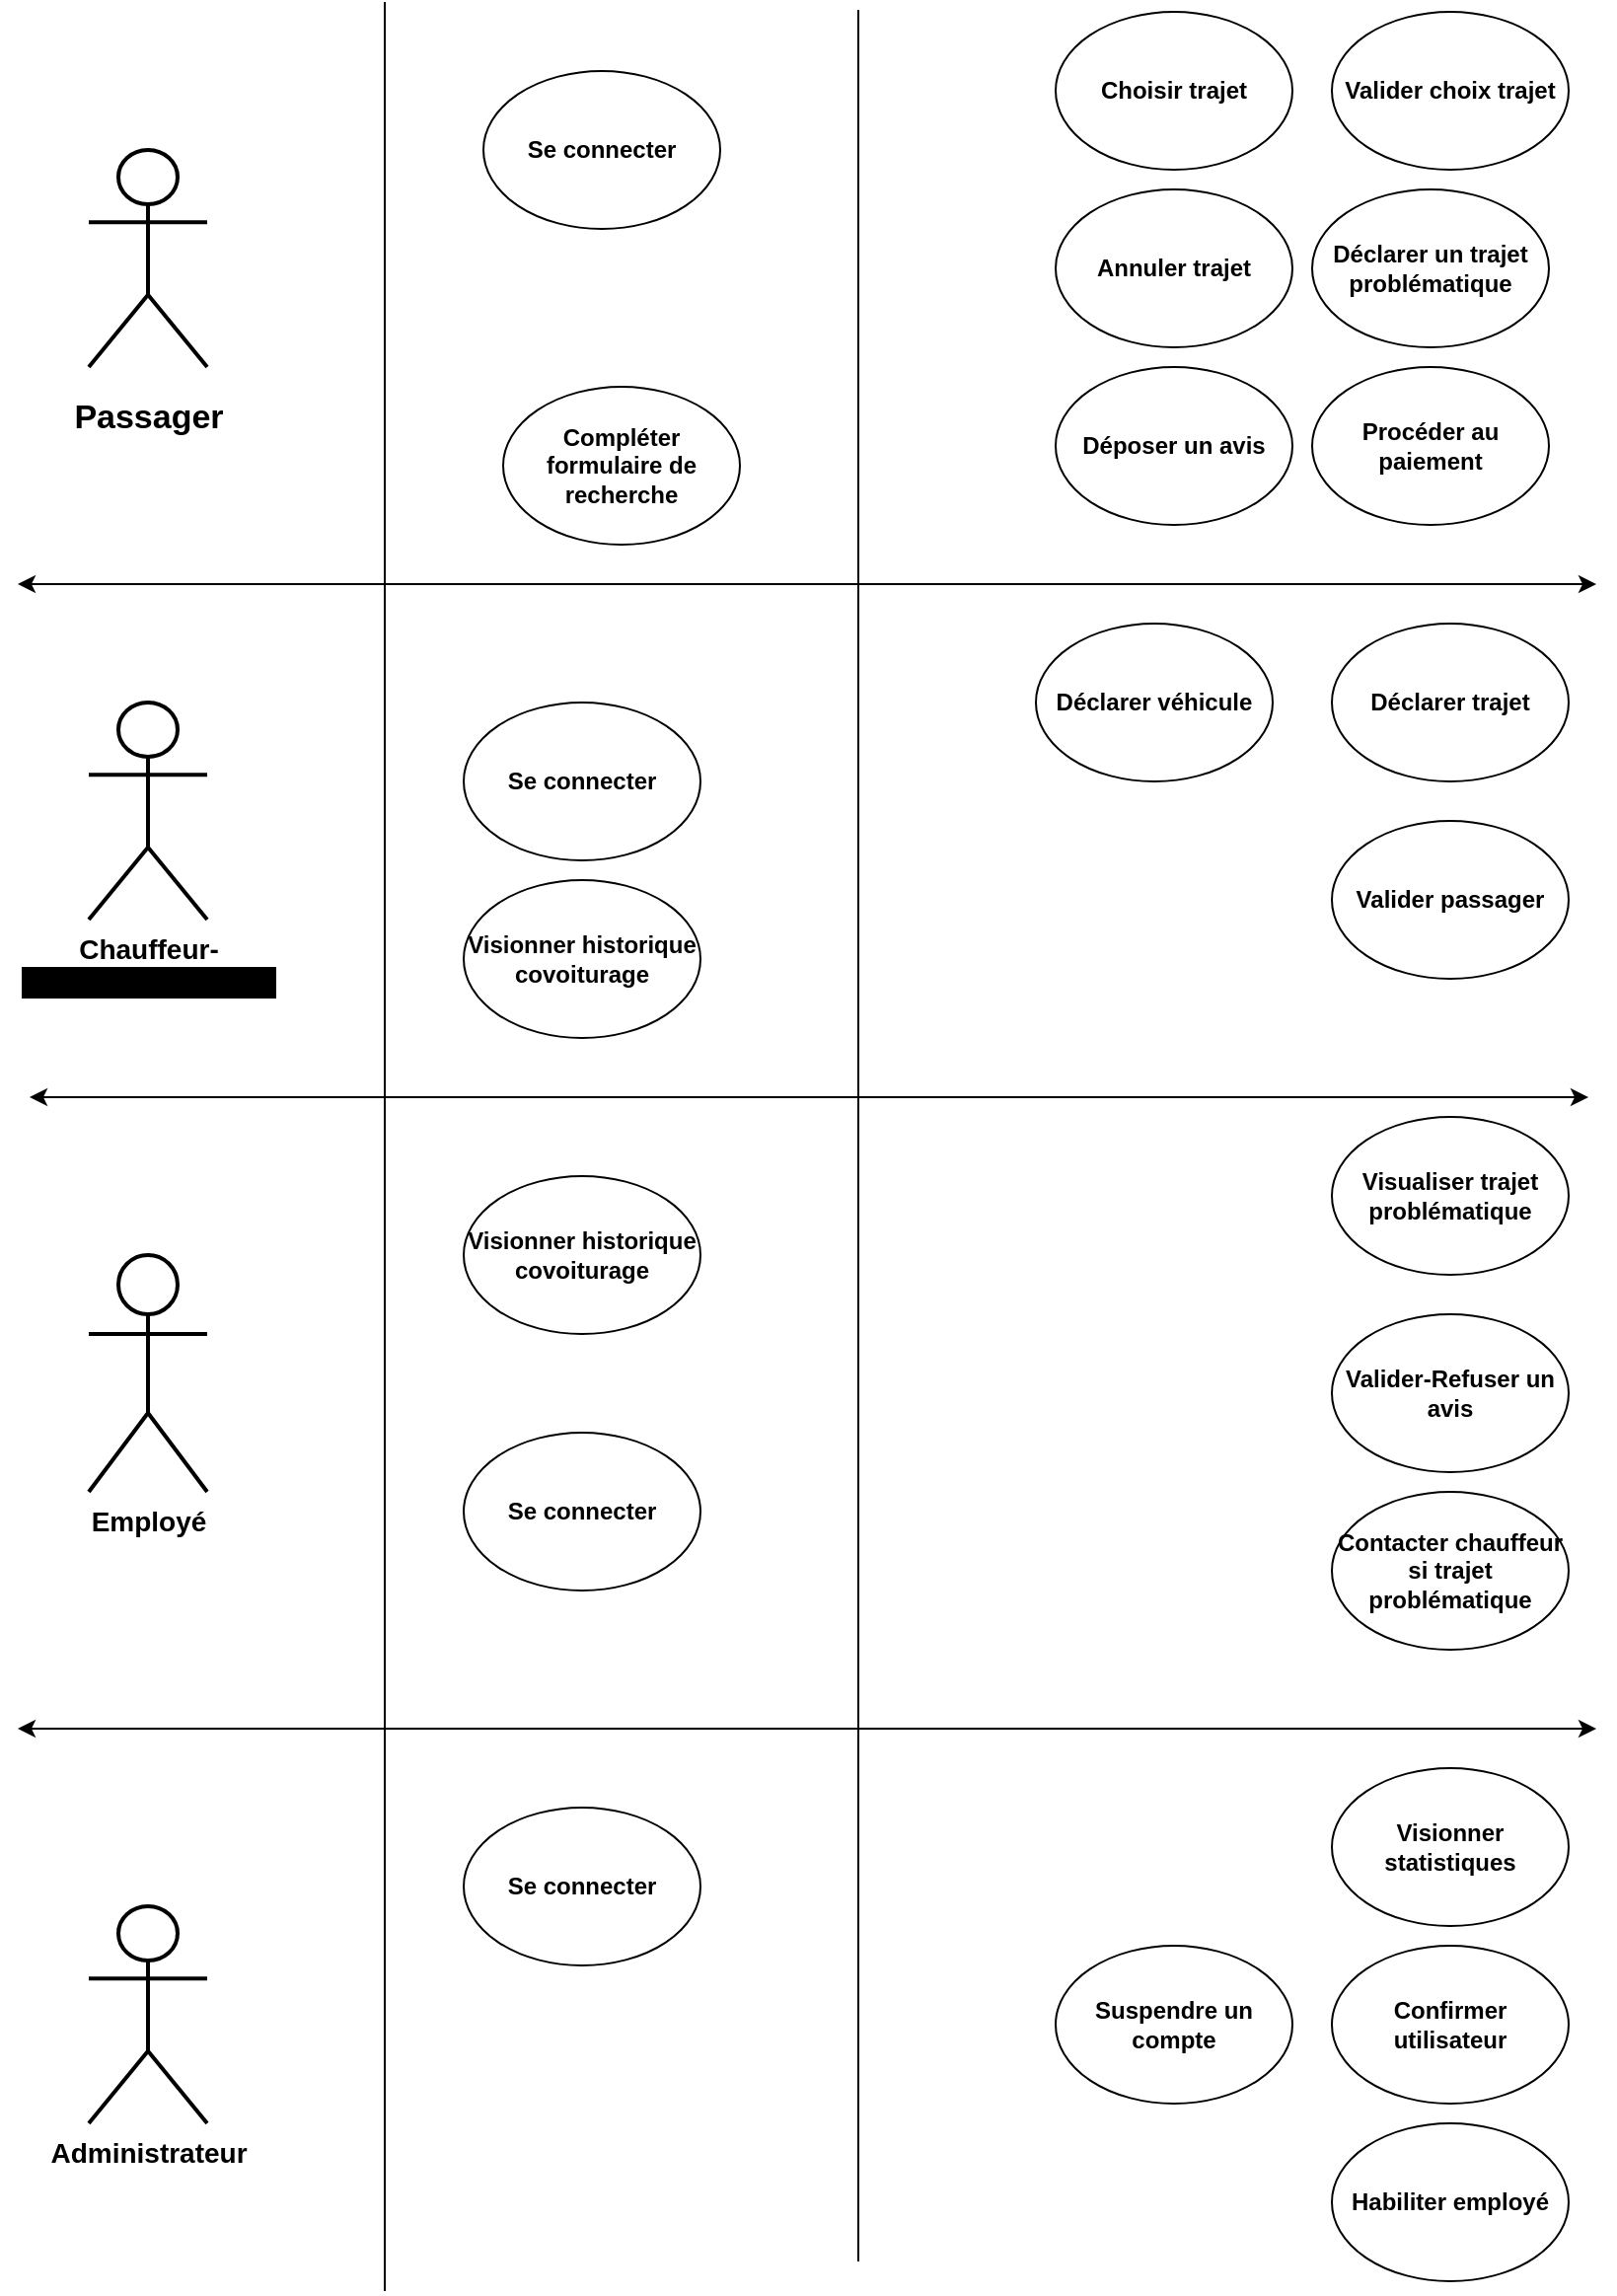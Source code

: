 <mxfile version="26.0.11">
  <diagram name="Page-1" id="hZN1AzQiNkyJrMS95Z0k">
    <mxGraphModel dx="1434" dy="718" grid="1" gridSize="10" guides="1" tooltips="1" connect="1" arrows="1" fold="1" page="1" pageScale="1" pageWidth="827" pageHeight="1169" math="0" shadow="0">
      <root>
        <mxCell id="0" />
        <mxCell id="1" parent="0" />
        <mxCell id="XX6dWEvCiLwTrW3WzXDV-1" value="&lt;div&gt;&lt;span style=&quot;color: rgb(0, 0, 0);&quot;&gt;Chauffeur-&lt;/span&gt;&lt;/div&gt;&lt;div&gt;&lt;span style=&quot;color: rgba(0, 0, 0, 0); background-color: rgb(0, 0, 0);&quot;&gt;Passager chauffeur&lt;/span&gt;&lt;/div&gt;" style="shape=umlActor;verticalLabelPosition=bottom;verticalAlign=top;html=1;outlineConnect=0;labelBackgroundColor=default;fontStyle=1;fontSize=14;strokeWidth=2;fontColor=#CC0000;strokeColor=#000000;" parent="1" vertex="1">
          <mxGeometry x="50" y="360" width="60" height="110" as="geometry" />
        </mxCell>
        <mxCell id="XX6dWEvCiLwTrW3WzXDV-2" value="Administrateur" style="shape=umlActor;verticalLabelPosition=bottom;verticalAlign=top;html=1;outlineConnect=0;fontStyle=1;fontSize=14;strokeWidth=2;" parent="1" vertex="1">
          <mxGeometry x="50" y="970" width="60" height="110" as="geometry" />
        </mxCell>
        <mxCell id="XX6dWEvCiLwTrW3WzXDV-3" value="&lt;font style=&quot;font-size: 17px;&quot;&gt;Passager&lt;/font&gt;" style="shape=umlActor;verticalLabelPosition=bottom;verticalAlign=top;html=1;outlineConnect=0;labelBackgroundColor=default;fontStyle=1;fontSize=25;strokeWidth=2;" parent="1" vertex="1">
          <mxGeometry x="50" y="80" width="60" height="110" as="geometry" />
        </mxCell>
        <mxCell id="XX6dWEvCiLwTrW3WzXDV-4" value="Employé" style="shape=umlActor;verticalLabelPosition=bottom;verticalAlign=top;html=1;outlineConnect=0;strokeWidth=2;fontSize=14;fontStyle=1" parent="1" vertex="1">
          <mxGeometry x="50" y="640" width="60" height="120" as="geometry" />
        </mxCell>
        <mxCell id="XX6dWEvCiLwTrW3WzXDV-6" value="&lt;b&gt;Habiliter employé&lt;/b&gt;" style="ellipse;whiteSpace=wrap;html=1;fillColor=none;" parent="1" vertex="1">
          <mxGeometry x="680" y="1080" width="120" height="80" as="geometry" />
        </mxCell>
        <mxCell id="XX6dWEvCiLwTrW3WzXDV-7" value="&lt;b&gt;Déposer un avis&lt;/b&gt;" style="ellipse;whiteSpace=wrap;html=1;fillColor=none;" parent="1" vertex="1">
          <mxGeometry x="540" y="190" width="120" height="80" as="geometry" />
        </mxCell>
        <mxCell id="XX6dWEvCiLwTrW3WzXDV-8" value="&lt;b&gt;Visionner historique covoiturage&lt;/b&gt;" style="ellipse;whiteSpace=wrap;html=1;fillColor=none;" parent="1" vertex="1">
          <mxGeometry x="240" y="450" width="120" height="80" as="geometry" />
        </mxCell>
        <mxCell id="XX6dWEvCiLwTrW3WzXDV-9" value="&lt;b&gt;Déclarer trajet&lt;/b&gt;" style="ellipse;whiteSpace=wrap;html=1;fillColor=none;" parent="1" vertex="1">
          <mxGeometry x="680" y="320" width="120" height="80" as="geometry" />
        </mxCell>
        <mxCell id="XX6dWEvCiLwTrW3WzXDV-10" value="&lt;b&gt;Annuler trajet&lt;/b&gt;" style="ellipse;whiteSpace=wrap;html=1;fillColor=none;" parent="1" vertex="1">
          <mxGeometry x="540" y="100" width="120" height="80" as="geometry" />
        </mxCell>
        <mxCell id="XX6dWEvCiLwTrW3WzXDV-11" value="&lt;b&gt;Choisir trajet&lt;/b&gt;" style="ellipse;whiteSpace=wrap;html=1;fillColor=none;" parent="1" vertex="1">
          <mxGeometry x="540" y="10" width="120" height="80" as="geometry" />
        </mxCell>
        <mxCell id="XX6dWEvCiLwTrW3WzXDV-12" value="&lt;b&gt;Compléter formulaire de recherche&lt;/b&gt;" style="ellipse;whiteSpace=wrap;html=1;fillColor=none;" parent="1" vertex="1">
          <mxGeometry x="260" y="200" width="120" height="80" as="geometry" />
        </mxCell>
        <mxCell id="XX6dWEvCiLwTrW3WzXDV-13" value="&lt;b&gt;Confirmer utilisateur&lt;/b&gt;" style="ellipse;whiteSpace=wrap;html=1;fillColor=none;" parent="1" vertex="1">
          <mxGeometry x="680" y="990" width="120" height="80" as="geometry" />
        </mxCell>
        <mxCell id="XX6dWEvCiLwTrW3WzXDV-14" value="&lt;b&gt;Valider choix trajet&lt;/b&gt;" style="ellipse;whiteSpace=wrap;html=1;fillColor=none;" parent="1" vertex="1">
          <mxGeometry x="680" y="10" width="120" height="80" as="geometry" />
        </mxCell>
        <mxCell id="XX6dWEvCiLwTrW3WzXDV-15" value="&lt;b&gt;Se connecter&lt;br&gt;&lt;/b&gt;" style="ellipse;whiteSpace=wrap;html=1;fillColor=none;" parent="1" vertex="1">
          <mxGeometry x="240" y="360" width="120" height="80" as="geometry" />
        </mxCell>
        <mxCell id="XX6dWEvCiLwTrW3WzXDV-16" value="&lt;b&gt;Valider-Refuser un avis&lt;/b&gt;" style="ellipse;whiteSpace=wrap;html=1;fillColor=none;" parent="1" vertex="1">
          <mxGeometry x="680" y="670" width="120" height="80" as="geometry" />
        </mxCell>
        <mxCell id="XX6dWEvCiLwTrW3WzXDV-17" value="&lt;b&gt;Visualiser trajet problématique&lt;/b&gt;" style="ellipse;whiteSpace=wrap;html=1;fillColor=none;" parent="1" vertex="1">
          <mxGeometry x="680" y="570" width="120" height="80" as="geometry" />
        </mxCell>
        <mxCell id="XX6dWEvCiLwTrW3WzXDV-18" value="&lt;b&gt;Déclarer un trajet problématique&lt;/b&gt;" style="ellipse;whiteSpace=wrap;html=1;fillColor=none;" parent="1" vertex="1">
          <mxGeometry x="670" y="100" width="120" height="80" as="geometry" />
        </mxCell>
        <mxCell id="XX6dWEvCiLwTrW3WzXDV-19" value="&lt;b&gt;Visionner statistiques&lt;/b&gt;" style="ellipse;whiteSpace=wrap;html=1;fillColor=none;" parent="1" vertex="1">
          <mxGeometry x="680" y="900" width="120" height="80" as="geometry" />
        </mxCell>
        <mxCell id="XX6dWEvCiLwTrW3WzXDV-20" value="&lt;b&gt;Contacter chauffeur si trajet problématique&lt;/b&gt;" style="ellipse;whiteSpace=wrap;html=1;fillColor=none;" parent="1" vertex="1">
          <mxGeometry x="680" y="760" width="120" height="80" as="geometry" />
        </mxCell>
        <mxCell id="XX6dWEvCiLwTrW3WzXDV-21" value="&lt;b&gt;Valider passager&lt;/b&gt;" style="ellipse;whiteSpace=wrap;html=1;fillColor=none;" parent="1" vertex="1">
          <mxGeometry x="680" y="420" width="120" height="80" as="geometry" />
        </mxCell>
        <mxCell id="XX6dWEvCiLwTrW3WzXDV-22" value="&lt;b&gt;Suspendre un compte&lt;/b&gt;" style="ellipse;whiteSpace=wrap;html=1;fillColor=none;" parent="1" vertex="1">
          <mxGeometry x="540" y="990" width="120" height="80" as="geometry" />
        </mxCell>
        <mxCell id="XX6dWEvCiLwTrW3WzXDV-24" value="&lt;b&gt;Déclarer véhicule&lt;/b&gt;" style="ellipse;whiteSpace=wrap;html=1;fillColor=none;" parent="1" vertex="1">
          <mxGeometry x="530" y="320" width="120" height="80" as="geometry" />
        </mxCell>
        <mxCell id="XX6dWEvCiLwTrW3WzXDV-25" value="&lt;b&gt;Procéder au paiement&lt;/b&gt;" style="ellipse;whiteSpace=wrap;html=1;fillColor=none;" parent="1" vertex="1">
          <mxGeometry x="670" y="190" width="120" height="80" as="geometry" />
        </mxCell>
        <mxCell id="nex_Uw4ERr5bmBu-YxG8-1" value="" style="endArrow=none;html=1;rounded=0;" parent="1" edge="1">
          <mxGeometry width="50" height="50" relative="1" as="geometry">
            <mxPoint x="440" y="1150" as="sourcePoint" />
            <mxPoint x="440" y="9" as="targetPoint" />
          </mxGeometry>
        </mxCell>
        <mxCell id="nex_Uw4ERr5bmBu-YxG8-2" value="" style="endArrow=none;html=1;rounded=0;" parent="1" edge="1">
          <mxGeometry width="50" height="50" relative="1" as="geometry">
            <mxPoint x="200" y="1165" as="sourcePoint" />
            <mxPoint x="200" y="5" as="targetPoint" />
          </mxGeometry>
        </mxCell>
        <mxCell id="nex_Uw4ERr5bmBu-YxG8-3" value="" style="endArrow=classic;startArrow=classic;html=1;rounded=0;" parent="1" edge="1">
          <mxGeometry width="50" height="50" relative="1" as="geometry">
            <mxPoint x="14" y="300" as="sourcePoint" />
            <mxPoint x="814" y="300" as="targetPoint" />
          </mxGeometry>
        </mxCell>
        <mxCell id="nex_Uw4ERr5bmBu-YxG8-7" value="" style="endArrow=classic;startArrow=classic;html=1;rounded=0;" parent="1" edge="1">
          <mxGeometry width="50" height="50" relative="1" as="geometry">
            <mxPoint x="14" y="880" as="sourcePoint" />
            <mxPoint x="814" y="880" as="targetPoint" />
          </mxGeometry>
        </mxCell>
        <mxCell id="nex_Uw4ERr5bmBu-YxG8-8" value="" style="endArrow=classic;startArrow=classic;html=1;rounded=0;" parent="1" edge="1">
          <mxGeometry width="50" height="50" relative="1" as="geometry">
            <mxPoint x="20" y="560" as="sourcePoint" />
            <mxPoint x="810" y="560" as="targetPoint" />
          </mxGeometry>
        </mxCell>
        <mxCell id="nex_Uw4ERr5bmBu-YxG8-11" value="&lt;b&gt;Visionner historique covoiturage&lt;/b&gt;" style="ellipse;whiteSpace=wrap;html=1;fillColor=none;" parent="1" vertex="1">
          <mxGeometry x="240" y="600" width="120" height="80" as="geometry" />
        </mxCell>
        <mxCell id="nex_Uw4ERr5bmBu-YxG8-14" value="&lt;b&gt;Se connecter&lt;br&gt;&lt;/b&gt;" style="ellipse;whiteSpace=wrap;html=1;fillColor=none;" parent="1" vertex="1">
          <mxGeometry x="250" y="40" width="120" height="80" as="geometry" />
        </mxCell>
        <mxCell id="nex_Uw4ERr5bmBu-YxG8-15" value="&lt;b&gt;Se connecter&lt;br&gt;&lt;/b&gt;" style="ellipse;whiteSpace=wrap;html=1;fillColor=none;" parent="1" vertex="1">
          <mxGeometry x="240" y="730" width="120" height="80" as="geometry" />
        </mxCell>
        <mxCell id="r2wH-iVxwtPtp2CdMXbW-3" value="&lt;b&gt;Se connecter&lt;br&gt;&lt;/b&gt;" style="ellipse;whiteSpace=wrap;html=1;fillColor=none;" vertex="1" parent="1">
          <mxGeometry x="240" y="920" width="120" height="80" as="geometry" />
        </mxCell>
      </root>
    </mxGraphModel>
  </diagram>
</mxfile>

